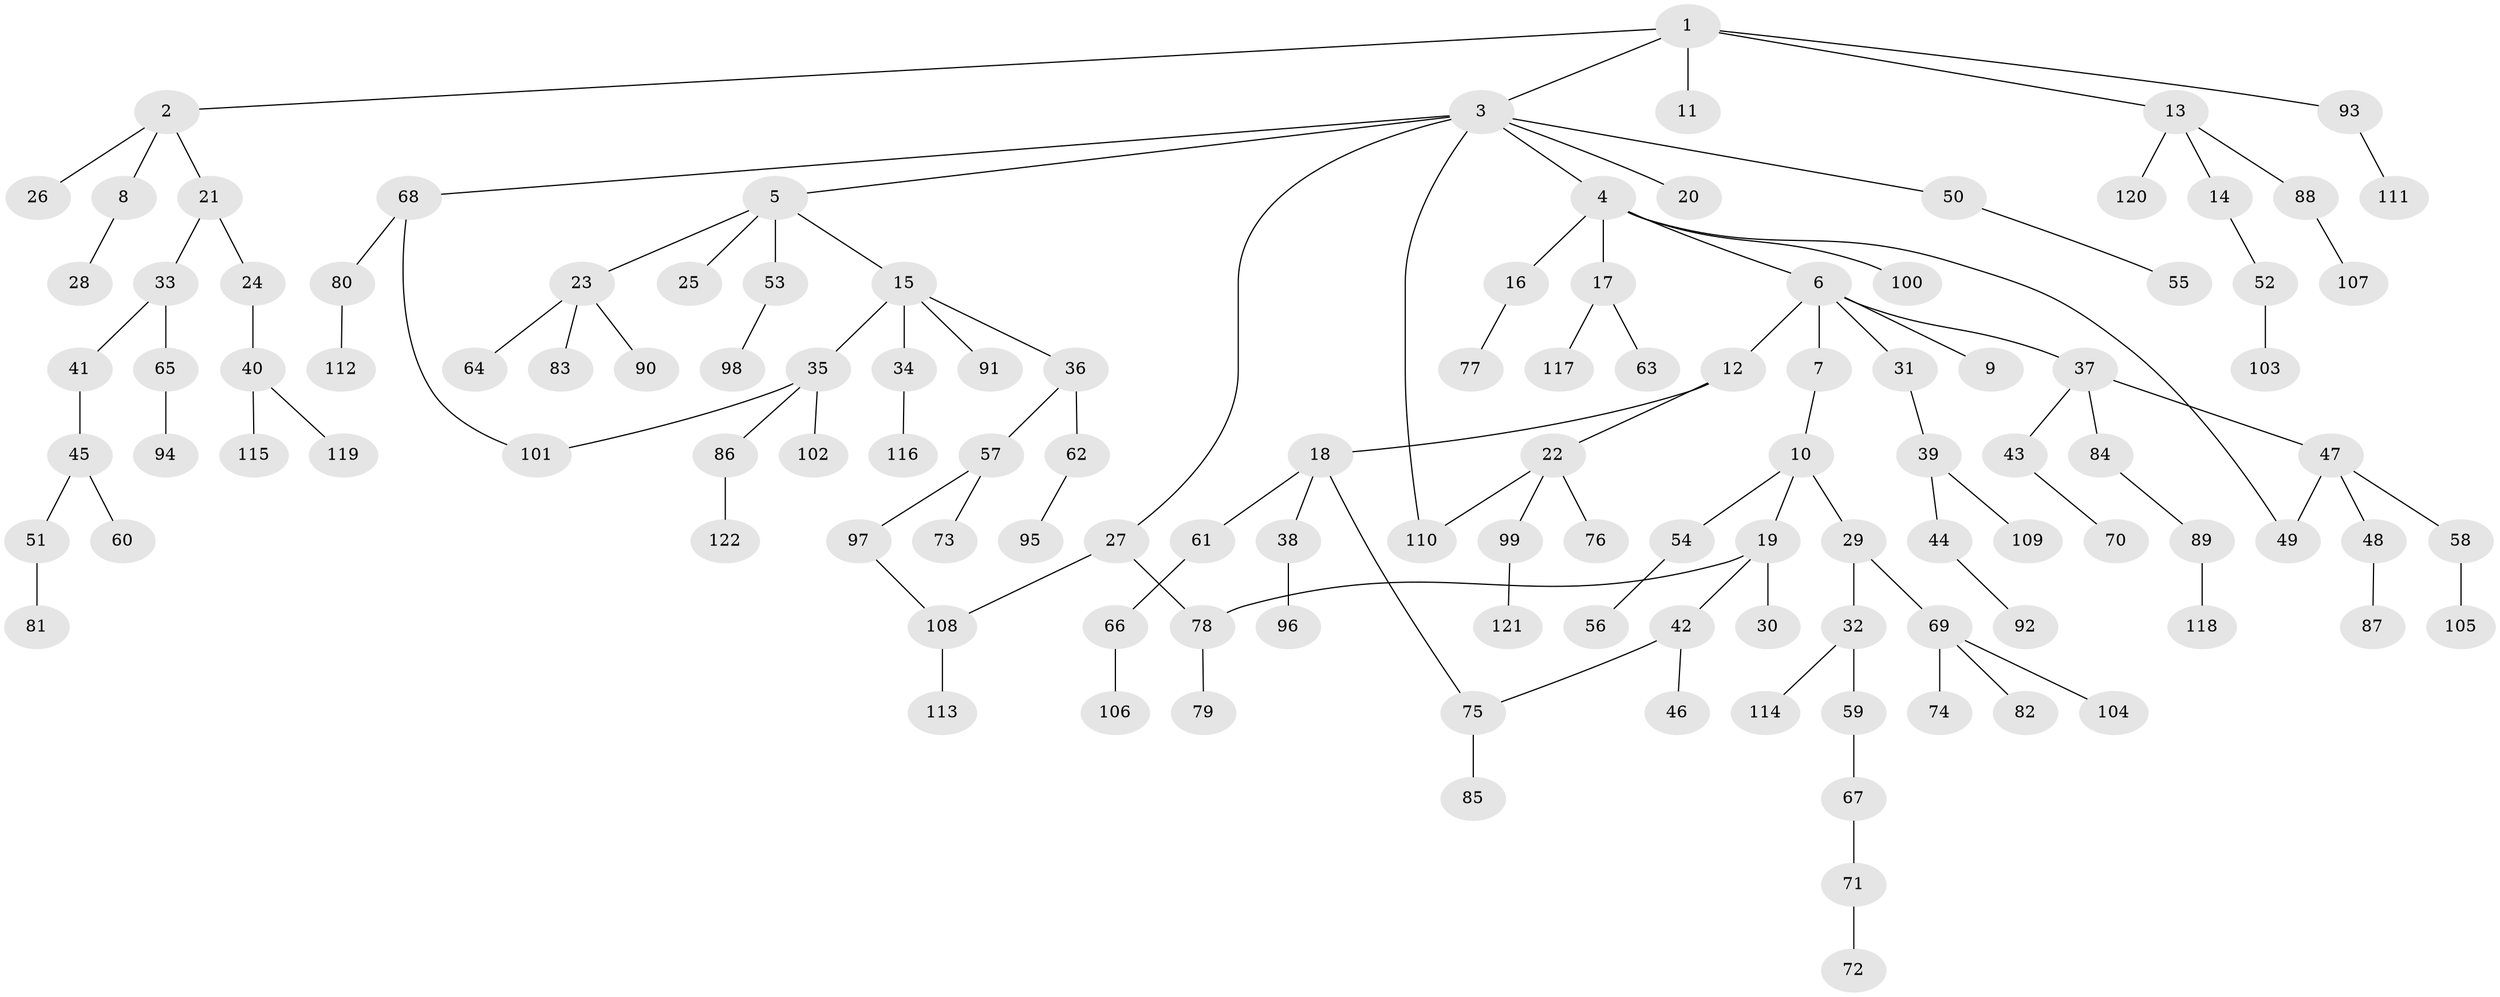 // coarse degree distribution, {5: 0.061224489795918366, 4: 0.04081632653061224, 3: 0.20408163265306123, 2: 0.32653061224489793, 6: 0.02040816326530612, 1: 0.3469387755102041}
// Generated by graph-tools (version 1.1) at 2025/36/03/04/25 23:36:03]
// undirected, 122 vertices, 127 edges
graph export_dot {
  node [color=gray90,style=filled];
  1;
  2;
  3;
  4;
  5;
  6;
  7;
  8;
  9;
  10;
  11;
  12;
  13;
  14;
  15;
  16;
  17;
  18;
  19;
  20;
  21;
  22;
  23;
  24;
  25;
  26;
  27;
  28;
  29;
  30;
  31;
  32;
  33;
  34;
  35;
  36;
  37;
  38;
  39;
  40;
  41;
  42;
  43;
  44;
  45;
  46;
  47;
  48;
  49;
  50;
  51;
  52;
  53;
  54;
  55;
  56;
  57;
  58;
  59;
  60;
  61;
  62;
  63;
  64;
  65;
  66;
  67;
  68;
  69;
  70;
  71;
  72;
  73;
  74;
  75;
  76;
  77;
  78;
  79;
  80;
  81;
  82;
  83;
  84;
  85;
  86;
  87;
  88;
  89;
  90;
  91;
  92;
  93;
  94;
  95;
  96;
  97;
  98;
  99;
  100;
  101;
  102;
  103;
  104;
  105;
  106;
  107;
  108;
  109;
  110;
  111;
  112;
  113;
  114;
  115;
  116;
  117;
  118;
  119;
  120;
  121;
  122;
  1 -- 2;
  1 -- 3;
  1 -- 11;
  1 -- 13;
  1 -- 93;
  2 -- 8;
  2 -- 21;
  2 -- 26;
  3 -- 4;
  3 -- 5;
  3 -- 20;
  3 -- 27;
  3 -- 50;
  3 -- 68;
  3 -- 110;
  4 -- 6;
  4 -- 16;
  4 -- 17;
  4 -- 100;
  4 -- 49;
  5 -- 15;
  5 -- 23;
  5 -- 25;
  5 -- 53;
  6 -- 7;
  6 -- 9;
  6 -- 12;
  6 -- 31;
  6 -- 37;
  7 -- 10;
  8 -- 28;
  10 -- 19;
  10 -- 29;
  10 -- 54;
  12 -- 18;
  12 -- 22;
  13 -- 14;
  13 -- 88;
  13 -- 120;
  14 -- 52;
  15 -- 34;
  15 -- 35;
  15 -- 36;
  15 -- 91;
  16 -- 77;
  17 -- 63;
  17 -- 117;
  18 -- 38;
  18 -- 61;
  18 -- 75;
  19 -- 30;
  19 -- 42;
  19 -- 78;
  21 -- 24;
  21 -- 33;
  22 -- 76;
  22 -- 99;
  22 -- 110;
  23 -- 64;
  23 -- 83;
  23 -- 90;
  24 -- 40;
  27 -- 78;
  27 -- 108;
  29 -- 32;
  29 -- 69;
  31 -- 39;
  32 -- 59;
  32 -- 114;
  33 -- 41;
  33 -- 65;
  34 -- 116;
  35 -- 86;
  35 -- 102;
  35 -- 101;
  36 -- 57;
  36 -- 62;
  37 -- 43;
  37 -- 47;
  37 -- 84;
  38 -- 96;
  39 -- 44;
  39 -- 109;
  40 -- 115;
  40 -- 119;
  41 -- 45;
  42 -- 46;
  42 -- 75;
  43 -- 70;
  44 -- 92;
  45 -- 51;
  45 -- 60;
  47 -- 48;
  47 -- 49;
  47 -- 58;
  48 -- 87;
  50 -- 55;
  51 -- 81;
  52 -- 103;
  53 -- 98;
  54 -- 56;
  57 -- 73;
  57 -- 97;
  58 -- 105;
  59 -- 67;
  61 -- 66;
  62 -- 95;
  65 -- 94;
  66 -- 106;
  67 -- 71;
  68 -- 80;
  68 -- 101;
  69 -- 74;
  69 -- 82;
  69 -- 104;
  71 -- 72;
  75 -- 85;
  78 -- 79;
  80 -- 112;
  84 -- 89;
  86 -- 122;
  88 -- 107;
  89 -- 118;
  93 -- 111;
  97 -- 108;
  99 -- 121;
  108 -- 113;
}
